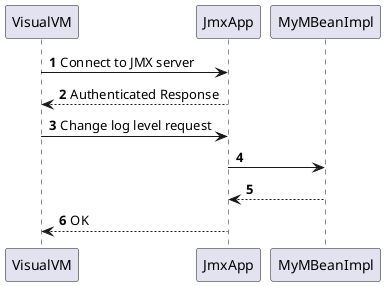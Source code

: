 @startuml
'https://plantuml.com/sequence-diagram

autonumber

VisualVM -> JmxApp: Connect to JMX server
JmxApp --> VisualVM: Authenticated Response

VisualVM -> JmxApp: Change log level request

JmxApp -> MyMBeanImpl
MyMBeanImpl --> JmxApp

VisualVM <-- JmxApp: OK

@enduml